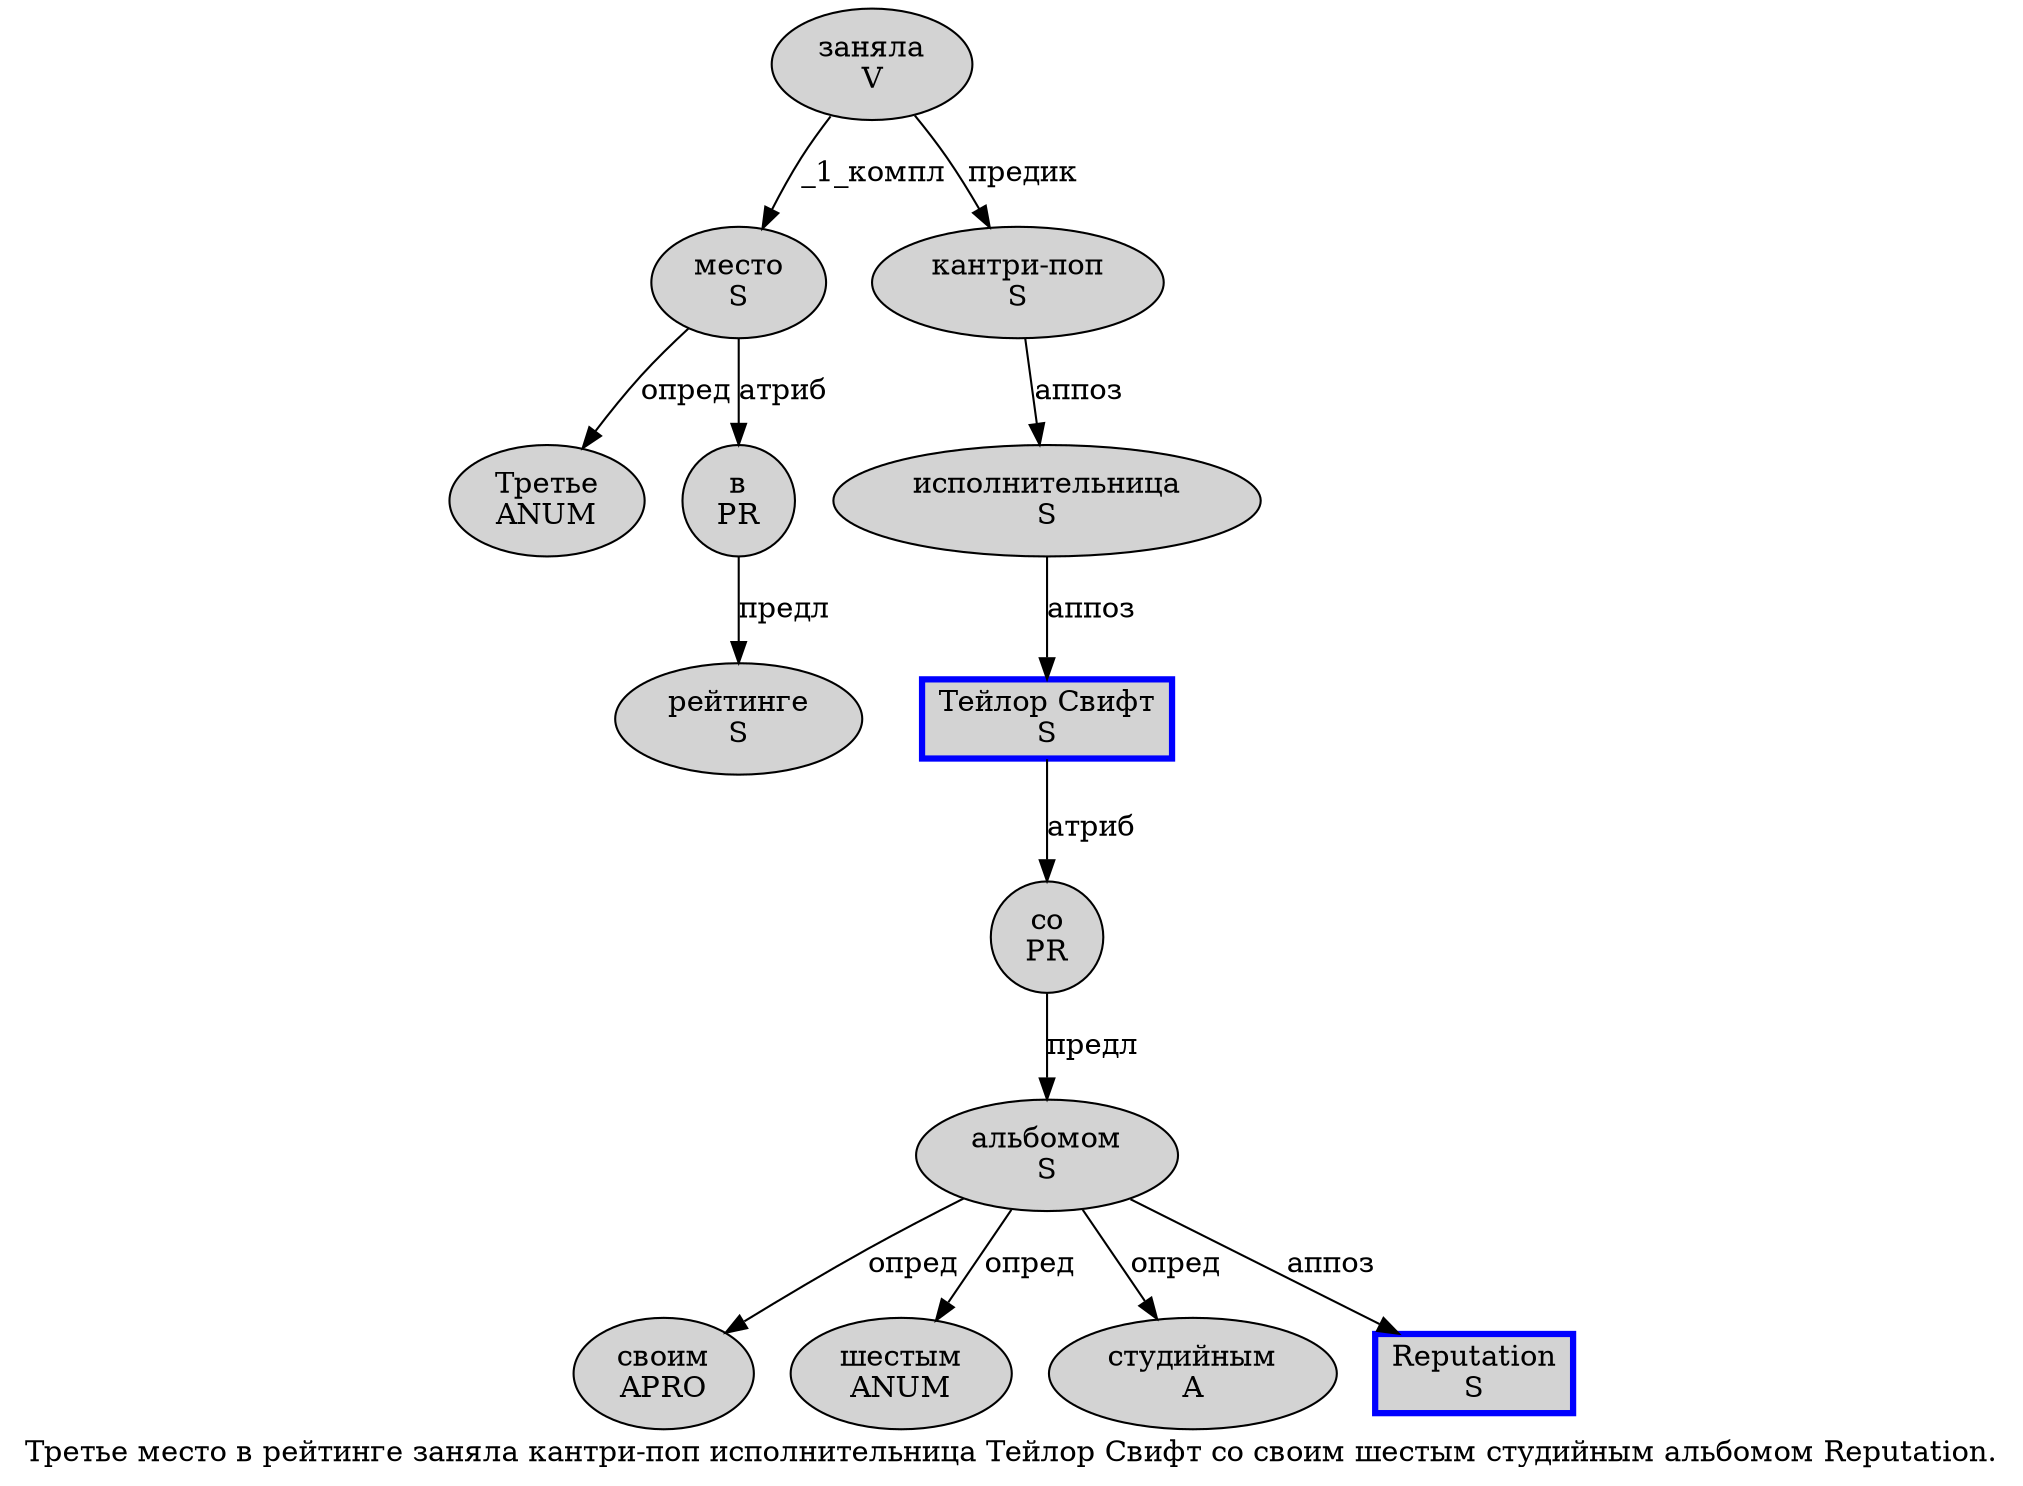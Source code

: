 digraph SENTENCE_1276 {
	graph [label="Третье место в рейтинге заняла кантри-поп исполнительница Тейлор Свифт со своим шестым студийным альбомом Reputation."]
	node [style=filled]
		0 [label="Третье
ANUM" color="" fillcolor=lightgray penwidth=1 shape=ellipse]
		1 [label="место
S" color="" fillcolor=lightgray penwidth=1 shape=ellipse]
		2 [label="в
PR" color="" fillcolor=lightgray penwidth=1 shape=ellipse]
		3 [label="рейтинге
S" color="" fillcolor=lightgray penwidth=1 shape=ellipse]
		4 [label="заняла
V" color="" fillcolor=lightgray penwidth=1 shape=ellipse]
		5 [label="кантри-поп
S" color="" fillcolor=lightgray penwidth=1 shape=ellipse]
		6 [label="исполнительница
S" color="" fillcolor=lightgray penwidth=1 shape=ellipse]
		7 [label="Тейлор Свифт
S" color=blue fillcolor=lightgray penwidth=3 shape=box]
		8 [label="со
PR" color="" fillcolor=lightgray penwidth=1 shape=ellipse]
		9 [label="своим
APRO" color="" fillcolor=lightgray penwidth=1 shape=ellipse]
		10 [label="шестым
ANUM" color="" fillcolor=lightgray penwidth=1 shape=ellipse]
		11 [label="студийным
A" color="" fillcolor=lightgray penwidth=1 shape=ellipse]
		12 [label="альбомом
S" color="" fillcolor=lightgray penwidth=1 shape=ellipse]
		13 [label="Reputation
S" color=blue fillcolor=lightgray penwidth=3 shape=box]
			2 -> 3 [label="предл"]
			1 -> 0 [label="опред"]
			1 -> 2 [label="атриб"]
			5 -> 6 [label="аппоз"]
			8 -> 12 [label="предл"]
			4 -> 1 [label="_1_компл"]
			4 -> 5 [label="предик"]
			12 -> 9 [label="опред"]
			12 -> 10 [label="опред"]
			12 -> 11 [label="опред"]
			12 -> 13 [label="аппоз"]
			6 -> 7 [label="аппоз"]
			7 -> 8 [label="атриб"]
}